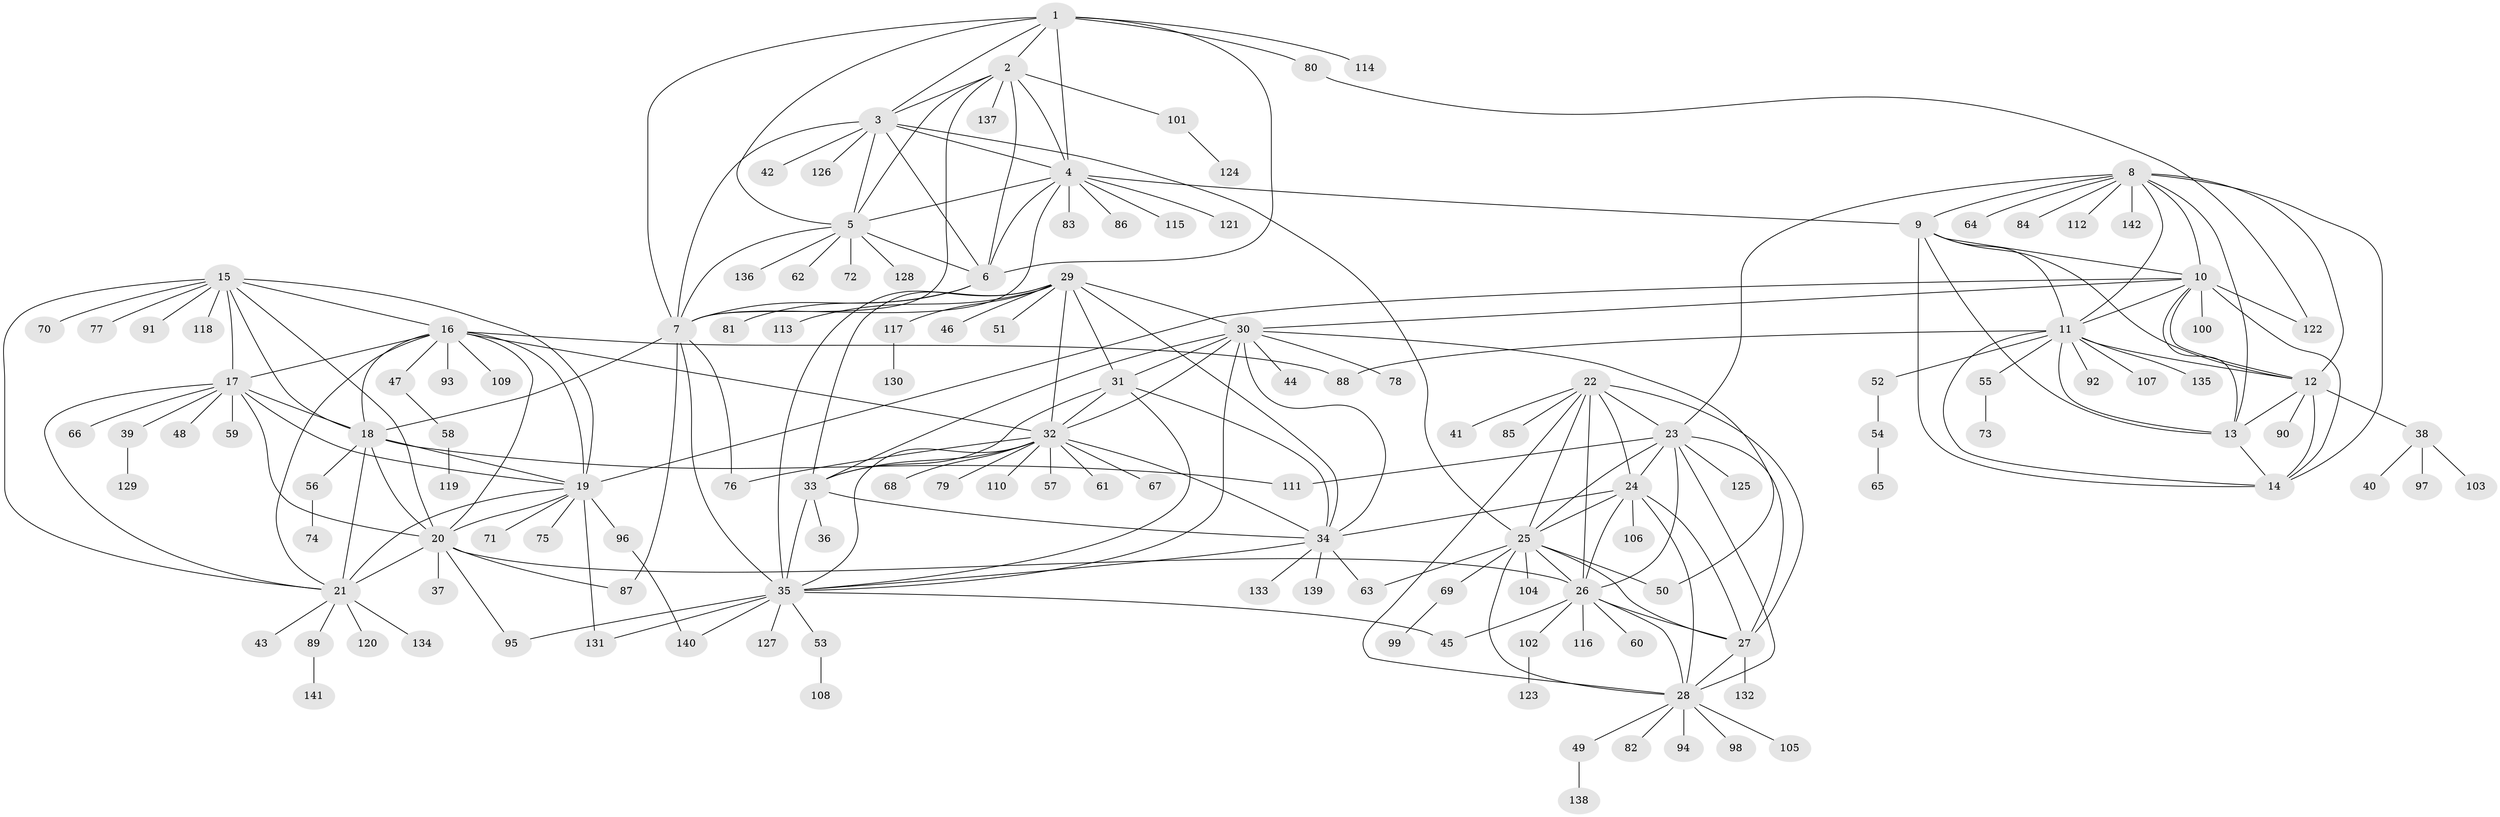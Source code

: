 // Generated by graph-tools (version 1.1) at 2025/55/03/09/25 04:55:18]
// undirected, 142 vertices, 233 edges
graph export_dot {
graph [start="1"]
  node [color=gray90,style=filled];
  1;
  2;
  3;
  4;
  5;
  6;
  7;
  8;
  9;
  10;
  11;
  12;
  13;
  14;
  15;
  16;
  17;
  18;
  19;
  20;
  21;
  22;
  23;
  24;
  25;
  26;
  27;
  28;
  29;
  30;
  31;
  32;
  33;
  34;
  35;
  36;
  37;
  38;
  39;
  40;
  41;
  42;
  43;
  44;
  45;
  46;
  47;
  48;
  49;
  50;
  51;
  52;
  53;
  54;
  55;
  56;
  57;
  58;
  59;
  60;
  61;
  62;
  63;
  64;
  65;
  66;
  67;
  68;
  69;
  70;
  71;
  72;
  73;
  74;
  75;
  76;
  77;
  78;
  79;
  80;
  81;
  82;
  83;
  84;
  85;
  86;
  87;
  88;
  89;
  90;
  91;
  92;
  93;
  94;
  95;
  96;
  97;
  98;
  99;
  100;
  101;
  102;
  103;
  104;
  105;
  106;
  107;
  108;
  109;
  110;
  111;
  112;
  113;
  114;
  115;
  116;
  117;
  118;
  119;
  120;
  121;
  122;
  123;
  124;
  125;
  126;
  127;
  128;
  129;
  130;
  131;
  132;
  133;
  134;
  135;
  136;
  137;
  138;
  139;
  140;
  141;
  142;
  1 -- 2;
  1 -- 3;
  1 -- 4;
  1 -- 5;
  1 -- 6;
  1 -- 7;
  1 -- 80;
  1 -- 114;
  2 -- 3;
  2 -- 4;
  2 -- 5;
  2 -- 6;
  2 -- 7;
  2 -- 101;
  2 -- 137;
  3 -- 4;
  3 -- 5;
  3 -- 6;
  3 -- 7;
  3 -- 25;
  3 -- 42;
  3 -- 126;
  4 -- 5;
  4 -- 6;
  4 -- 7;
  4 -- 9;
  4 -- 83;
  4 -- 86;
  4 -- 115;
  4 -- 121;
  5 -- 6;
  5 -- 7;
  5 -- 62;
  5 -- 72;
  5 -- 128;
  5 -- 136;
  6 -- 7;
  6 -- 81;
  7 -- 18;
  7 -- 35;
  7 -- 76;
  7 -- 87;
  8 -- 9;
  8 -- 10;
  8 -- 11;
  8 -- 12;
  8 -- 13;
  8 -- 14;
  8 -- 23;
  8 -- 64;
  8 -- 84;
  8 -- 112;
  8 -- 142;
  9 -- 10;
  9 -- 11;
  9 -- 12;
  9 -- 13;
  9 -- 14;
  10 -- 11;
  10 -- 12;
  10 -- 13;
  10 -- 14;
  10 -- 19;
  10 -- 30;
  10 -- 100;
  10 -- 122;
  11 -- 12;
  11 -- 13;
  11 -- 14;
  11 -- 52;
  11 -- 55;
  11 -- 88;
  11 -- 92;
  11 -- 107;
  11 -- 135;
  12 -- 13;
  12 -- 14;
  12 -- 38;
  12 -- 90;
  13 -- 14;
  15 -- 16;
  15 -- 17;
  15 -- 18;
  15 -- 19;
  15 -- 20;
  15 -- 21;
  15 -- 70;
  15 -- 77;
  15 -- 91;
  15 -- 118;
  16 -- 17;
  16 -- 18;
  16 -- 19;
  16 -- 20;
  16 -- 21;
  16 -- 32;
  16 -- 47;
  16 -- 88;
  16 -- 93;
  16 -- 109;
  17 -- 18;
  17 -- 19;
  17 -- 20;
  17 -- 21;
  17 -- 39;
  17 -- 48;
  17 -- 59;
  17 -- 66;
  18 -- 19;
  18 -- 20;
  18 -- 21;
  18 -- 56;
  18 -- 111;
  19 -- 20;
  19 -- 21;
  19 -- 71;
  19 -- 75;
  19 -- 96;
  19 -- 131;
  20 -- 21;
  20 -- 26;
  20 -- 37;
  20 -- 87;
  20 -- 95;
  21 -- 43;
  21 -- 89;
  21 -- 120;
  21 -- 134;
  22 -- 23;
  22 -- 24;
  22 -- 25;
  22 -- 26;
  22 -- 27;
  22 -- 28;
  22 -- 41;
  22 -- 85;
  23 -- 24;
  23 -- 25;
  23 -- 26;
  23 -- 27;
  23 -- 28;
  23 -- 111;
  23 -- 125;
  24 -- 25;
  24 -- 26;
  24 -- 27;
  24 -- 28;
  24 -- 34;
  24 -- 106;
  25 -- 26;
  25 -- 27;
  25 -- 28;
  25 -- 50;
  25 -- 63;
  25 -- 69;
  25 -- 104;
  26 -- 27;
  26 -- 28;
  26 -- 45;
  26 -- 60;
  26 -- 102;
  26 -- 116;
  27 -- 28;
  27 -- 132;
  28 -- 49;
  28 -- 82;
  28 -- 94;
  28 -- 98;
  28 -- 105;
  29 -- 30;
  29 -- 31;
  29 -- 32;
  29 -- 33;
  29 -- 34;
  29 -- 35;
  29 -- 46;
  29 -- 51;
  29 -- 113;
  29 -- 117;
  30 -- 31;
  30 -- 32;
  30 -- 33;
  30 -- 34;
  30 -- 35;
  30 -- 44;
  30 -- 50;
  30 -- 78;
  31 -- 32;
  31 -- 33;
  31 -- 34;
  31 -- 35;
  32 -- 33;
  32 -- 34;
  32 -- 35;
  32 -- 57;
  32 -- 61;
  32 -- 67;
  32 -- 68;
  32 -- 76;
  32 -- 79;
  32 -- 110;
  33 -- 34;
  33 -- 35;
  33 -- 36;
  34 -- 35;
  34 -- 63;
  34 -- 133;
  34 -- 139;
  35 -- 45;
  35 -- 53;
  35 -- 95;
  35 -- 127;
  35 -- 131;
  35 -- 140;
  38 -- 40;
  38 -- 97;
  38 -- 103;
  39 -- 129;
  47 -- 58;
  49 -- 138;
  52 -- 54;
  53 -- 108;
  54 -- 65;
  55 -- 73;
  56 -- 74;
  58 -- 119;
  69 -- 99;
  80 -- 122;
  89 -- 141;
  96 -- 140;
  101 -- 124;
  102 -- 123;
  117 -- 130;
}
